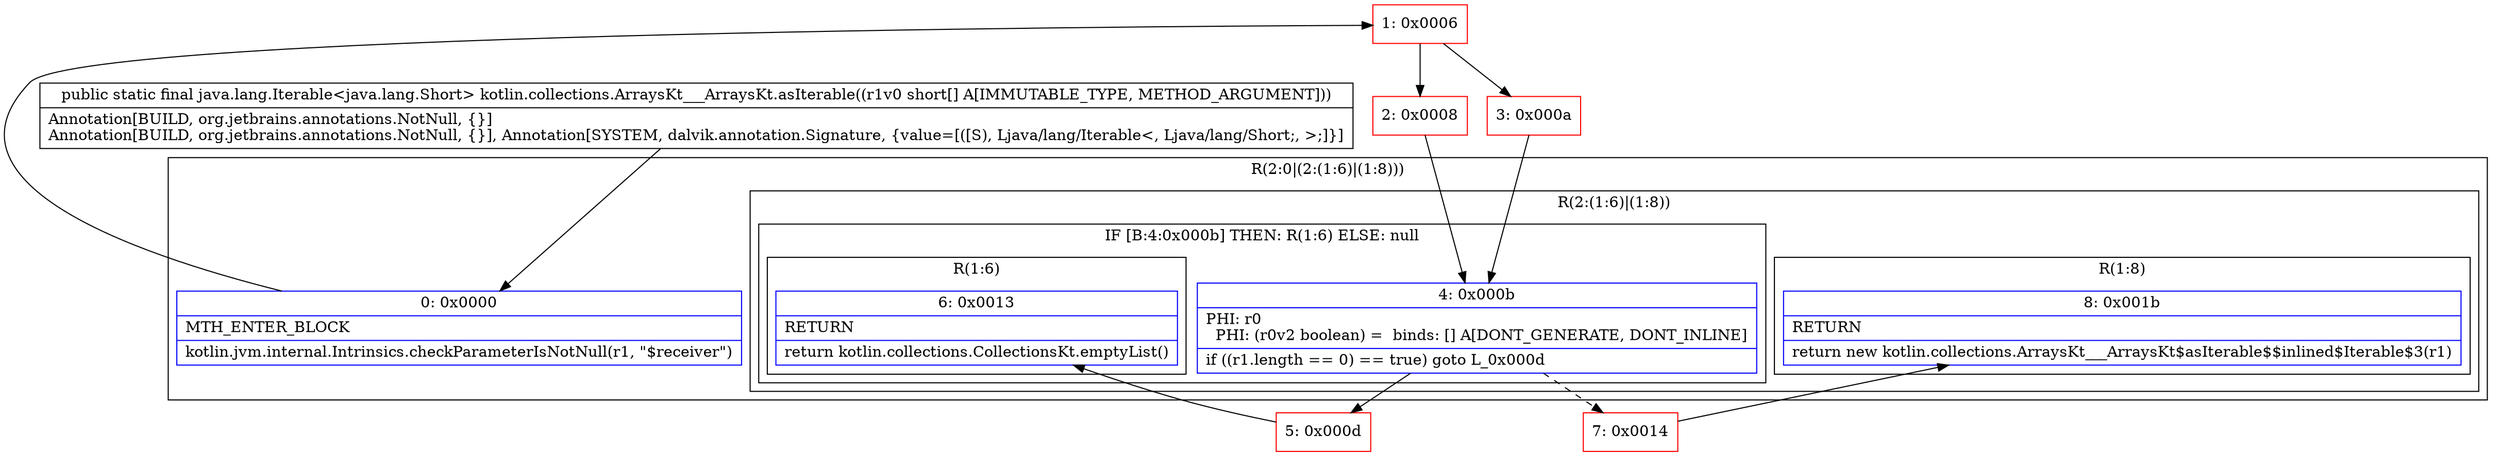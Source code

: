 digraph "CFG forkotlin.collections.ArraysKt___ArraysKt.asIterable([S)Ljava\/lang\/Iterable;" {
subgraph cluster_Region_1972447470 {
label = "R(2:0|(2:(1:6)|(1:8)))";
node [shape=record,color=blue];
Node_0 [shape=record,label="{0\:\ 0x0000|MTH_ENTER_BLOCK\l|kotlin.jvm.internal.Intrinsics.checkParameterIsNotNull(r1, \"$receiver\")\l}"];
subgraph cluster_Region_1137524777 {
label = "R(2:(1:6)|(1:8))";
node [shape=record,color=blue];
subgraph cluster_IfRegion_852163598 {
label = "IF [B:4:0x000b] THEN: R(1:6) ELSE: null";
node [shape=record,color=blue];
Node_4 [shape=record,label="{4\:\ 0x000b|PHI: r0 \l  PHI: (r0v2 boolean) =  binds: [] A[DONT_GENERATE, DONT_INLINE]\l|if ((r1.length == 0) == true) goto L_0x000d\l}"];
subgraph cluster_Region_1609575392 {
label = "R(1:6)";
node [shape=record,color=blue];
Node_6 [shape=record,label="{6\:\ 0x0013|RETURN\l|return kotlin.collections.CollectionsKt.emptyList()\l}"];
}
}
subgraph cluster_Region_593149608 {
label = "R(1:8)";
node [shape=record,color=blue];
Node_8 [shape=record,label="{8\:\ 0x001b|RETURN\l|return new kotlin.collections.ArraysKt___ArraysKt$asIterable$$inlined$Iterable$3(r1)\l}"];
}
}
}
Node_1 [shape=record,color=red,label="{1\:\ 0x0006}"];
Node_2 [shape=record,color=red,label="{2\:\ 0x0008}"];
Node_3 [shape=record,color=red,label="{3\:\ 0x000a}"];
Node_5 [shape=record,color=red,label="{5\:\ 0x000d}"];
Node_7 [shape=record,color=red,label="{7\:\ 0x0014}"];
MethodNode[shape=record,label="{public static final java.lang.Iterable\<java.lang.Short\> kotlin.collections.ArraysKt___ArraysKt.asIterable((r1v0 short[] A[IMMUTABLE_TYPE, METHOD_ARGUMENT]))  | Annotation[BUILD, org.jetbrains.annotations.NotNull, \{\}]\lAnnotation[BUILD, org.jetbrains.annotations.NotNull, \{\}], Annotation[SYSTEM, dalvik.annotation.Signature, \{value=[([S), Ljava\/lang\/Iterable\<, Ljava\/lang\/Short;, \>;]\}]\l}"];
MethodNode -> Node_0;
Node_0 -> Node_1;
Node_4 -> Node_5;
Node_4 -> Node_7[style=dashed];
Node_1 -> Node_2;
Node_1 -> Node_3;
Node_2 -> Node_4;
Node_3 -> Node_4;
Node_5 -> Node_6;
Node_7 -> Node_8;
}

